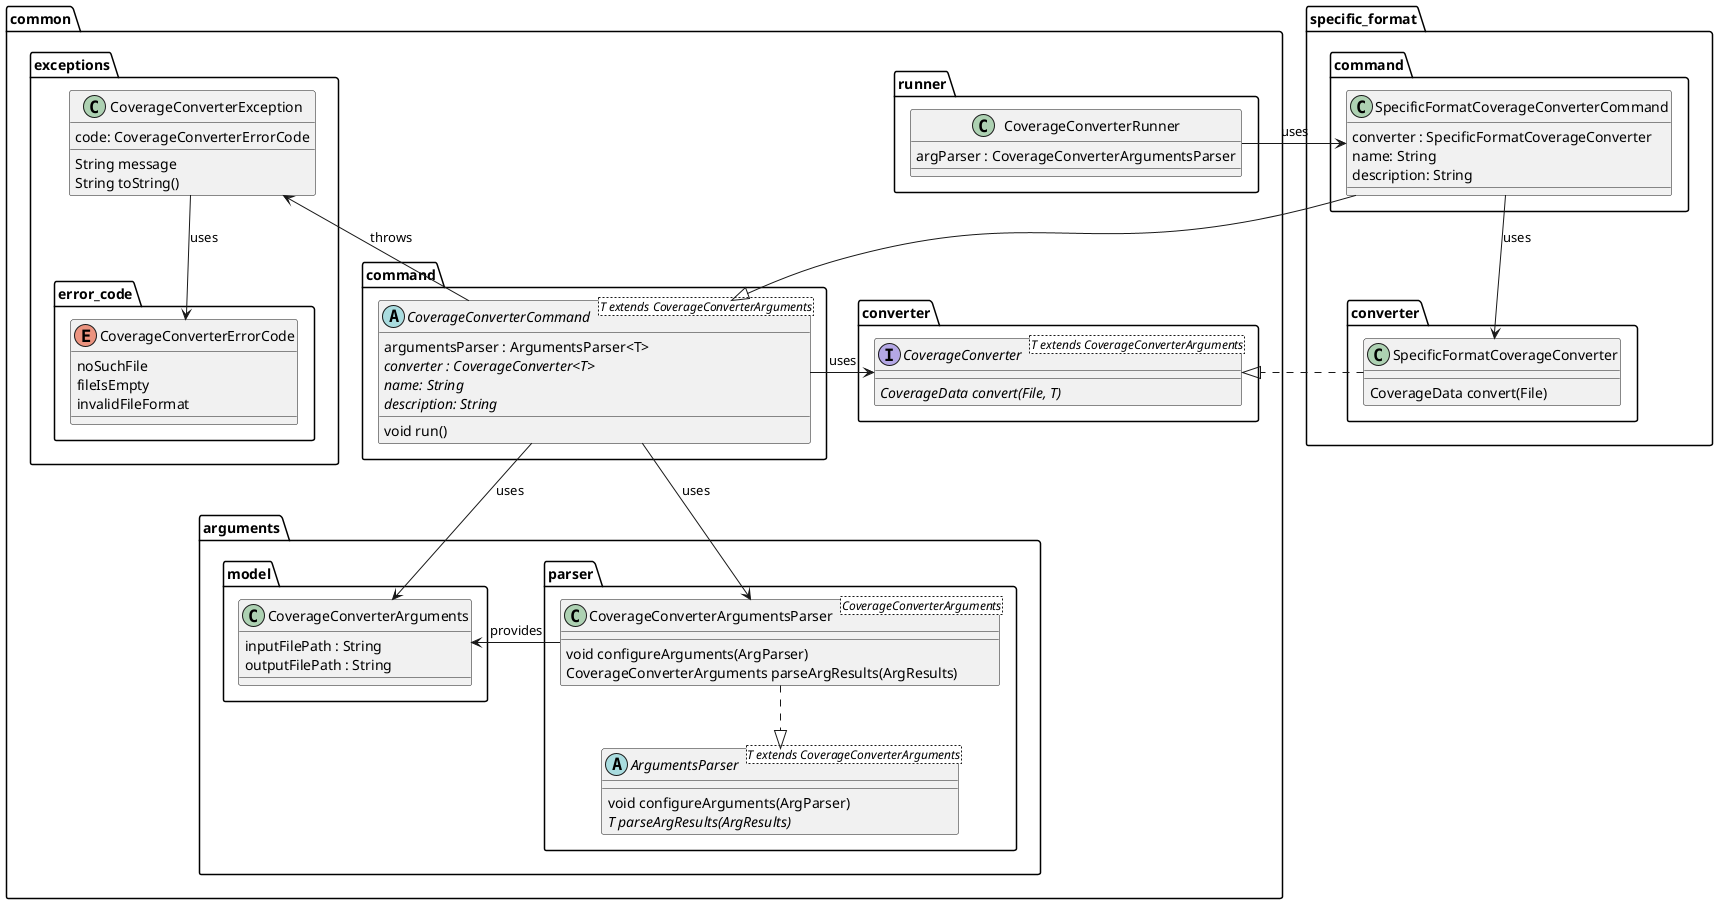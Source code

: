 @startuml coverage_class_diagram

package common {
    package arguments {
        package model {
            class CoverageConverterArguments {
                inputFilePath : String
                outputFilePath : String
            }
        }

        package parser {
            class CoverageConverterArgumentsParser<CoverageConverterArguments> {
                void configureArguments(ArgParser)
                CoverageConverterArguments parseArgResults(ArgResults)
            }
            
            abstract ArgumentsParser<T extends CoverageConverterArguments> {
                void configureArguments(ArgParser)
                {abstract} T parseArgResults(ArgResults)
            }
        }
    }


    package command {
        abstract CoverageConverterCommand<T extends CoverageConverterArguments> {
            argumentsParser : ArgumentsParser<T>
            {abstract} converter : CoverageConverter<T>
            {abstract} name: String
            {abstract} description: String
            void run()
        }
    }

    package converter {
        interface CoverageConverter<T extends CoverageConverterArguments> {
            {abstract} CoverageData convert(File, T)
        }
    }


    package runner {
        class CoverageConverterRunner {
            argParser : CoverageConverterArgumentsParser
        }
    }

    package exceptions {
        class CoverageConverterException{
            code: CoverageConverterErrorCode
            {method} String message
            String toString()
        }


        package error_code {
            enum CoverageConverterErrorCode {
                noSuchFile
                fileIsEmpty
                invalidFileFormat
            }
        }
    }
}

package specific_format {
    package converter as specific_format.converter {
        class SpecificFormatCoverageConverter {
            CoverageData convert(File)
        }
    }

    package command as specific_format.command {
        class SpecificFormatCoverageConverterCommand {
            converter : SpecificFormatCoverageConverter
            name: String
            description: String
        }
    }
}


CoverageConverterRunner -right-> SpecificFormatCoverageConverterCommand : uses

CoverageConverterArgumentsParser -left-> CoverageConverterArguments : provides
CoverageConverterArgumentsParser ..|> ArgumentsParser


SpecificFormatCoverageConverterCommand --> SpecificFormatCoverageConverter : uses
SpecificFormatCoverageConverterCommand --|> CoverageConverterCommand

SpecificFormatCoverageConverter .down.|> CoverageConverter

CoverageConverterCommand --> CoverageConverterArguments : uses
CoverageConverterCommand -left-> CoverageConverter : uses
CoverageConverterCommand -up-> CoverageConverterException : throws
CoverageConverterCommand --> CoverageConverterArgumentsParser : uses

CoverageConverterException --> CoverageConverterErrorCode : uses



@enduml
